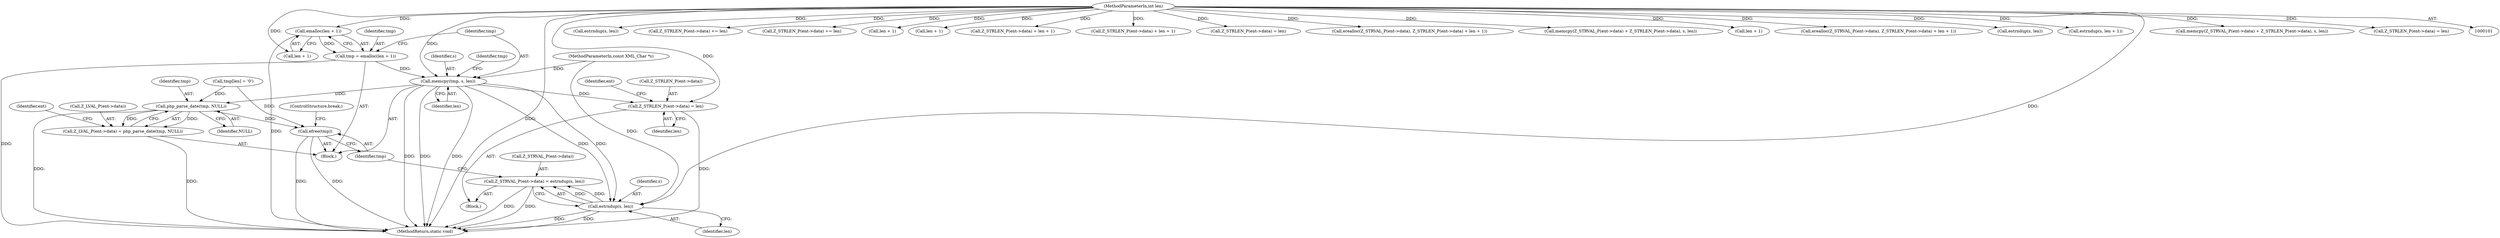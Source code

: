 digraph "0_php-src_a44c89e8af7c2410f4bfc5e097be2a5d0639a60c?w=1@API" {
"1000374" [label="(Call,emalloc(len + 1))"];
"1000104" [label="(MethodParameterIn,int len)"];
"1000372" [label="(Call,tmp = emalloc(len + 1))"];
"1000378" [label="(Call,memcpy(tmp, s, len))"];
"1000392" [label="(Call,php_parse_date(tmp, NULL))"];
"1000387" [label="(Call,Z_LVAL_P(ent->data) = php_parse_date(tmp, NULL))"];
"1000424" [label="(Call,efree(tmp))"];
"1000410" [label="(Call,Z_STRLEN_P(ent->data) = len)"];
"1000421" [label="(Call,estrndup(s, len))"];
"1000416" [label="(Call,Z_STRVAL_P(ent->data) = estrndup(s, len))"];
"1000154" [label="(Call,estrndup(s, len))"];
"1000379" [label="(Identifier,tmp)"];
"1000399" [label="(Identifier,ent)"];
"1000269" [label="(Call,Z_STRLEN_P(ent->data) += len)"];
"1000372" [label="(Call,tmp = emalloc(len + 1))"];
"1000195" [label="(Call,Z_STRLEN_P(ent->data) += len)"];
"1000254" [label="(Call,len + 1)"];
"1000234" [label="(Call,len + 1)"];
"1000429" [label="(MethodReturn,static void)"];
"1000175" [label="(Call,Z_STRLEN_P(ent->data) + len + 1)"];
"1000380" [label="(Identifier,s)"];
"1000416" [label="(Call,Z_STRVAL_P(ent->data) = estrndup(s, len))"];
"1000387" [label="(Call,Z_LVAL_P(ent->data) = php_parse_date(tmp, NULL))"];
"1000249" [label="(Call,Z_STRLEN_P(ent->data) + len + 1)"];
"1000426" [label="(ControlStructure,break;)"];
"1000373" [label="(Identifier,tmp)"];
"1000294" [label="(Call,Z_STRLEN_P(ent->data) = len)"];
"1000394" [label="(Identifier,NULL)"];
"1000422" [label="(Identifier,s)"];
"1000170" [label="(Call,erealloc(Z_STRVAL_P(ent->data), Z_STRLEN_P(ent->data) + len + 1))"];
"1000419" [label="(Identifier,ent)"];
"1000257" [label="(Call,memcpy(Z_STRVAL_P(ent->data) + Z_STRLEN_P(ent->data), s, len))"];
"1000411" [label="(Call,Z_STRLEN_P(ent->data))"];
"1000423" [label="(Identifier,len)"];
"1000180" [label="(Call,len + 1)"];
"1000378" [label="(Call,memcpy(tmp, s, len))"];
"1000244" [label="(Call,erealloc(Z_STRVAL_P(ent->data), Z_STRLEN_P(ent->data) + len + 1))"];
"1000374" [label="(Call,emalloc(len + 1))"];
"1000410" [label="(Call,Z_STRLEN_P(ent->data) = len)"];
"1000104" [label="(MethodParameterIn,int len)"];
"1000305" [label="(Call,estrndup(s, len))"];
"1000388" [label="(Call,Z_LVAL_P(ent->data))"];
"1000425" [label="(Identifier,tmp)"];
"1000424" [label="(Call,efree(tmp))"];
"1000232" [label="(Call,estrndup(s, len + 1))"];
"1000382" [label="(Call,tmp[len] = '\0')"];
"1000381" [label="(Identifier,len)"];
"1000392" [label="(Call,php_parse_date(tmp, NULL))"];
"1000384" [label="(Identifier,tmp)"];
"1000370" [label="(Block,)"];
"1000393" [label="(Identifier,tmp)"];
"1000375" [label="(Call,len + 1)"];
"1000103" [label="(MethodParameterIn,const XML_Char *s)"];
"1000183" [label="(Call,memcpy(Z_STRVAL_P(ent->data) + Z_STRLEN_P(ent->data), s, len))"];
"1000157" [label="(Call,Z_STRLEN_P(ent->data) = len)"];
"1000417" [label="(Call,Z_STRVAL_P(ent->data))"];
"1000415" [label="(Identifier,len)"];
"1000421" [label="(Call,estrndup(s, len))"];
"1000403" [label="(Block,)"];
"1000374" -> "1000372"  [label="AST: "];
"1000374" -> "1000375"  [label="CFG: "];
"1000375" -> "1000374"  [label="AST: "];
"1000372" -> "1000374"  [label="CFG: "];
"1000374" -> "1000429"  [label="DDG: "];
"1000374" -> "1000372"  [label="DDG: "];
"1000104" -> "1000374"  [label="DDG: "];
"1000104" -> "1000101"  [label="AST: "];
"1000104" -> "1000429"  [label="DDG: "];
"1000104" -> "1000154"  [label="DDG: "];
"1000104" -> "1000157"  [label="DDG: "];
"1000104" -> "1000170"  [label="DDG: "];
"1000104" -> "1000175"  [label="DDG: "];
"1000104" -> "1000180"  [label="DDG: "];
"1000104" -> "1000183"  [label="DDG: "];
"1000104" -> "1000195"  [label="DDG: "];
"1000104" -> "1000232"  [label="DDG: "];
"1000104" -> "1000234"  [label="DDG: "];
"1000104" -> "1000244"  [label="DDG: "];
"1000104" -> "1000249"  [label="DDG: "];
"1000104" -> "1000254"  [label="DDG: "];
"1000104" -> "1000257"  [label="DDG: "];
"1000104" -> "1000269"  [label="DDG: "];
"1000104" -> "1000294"  [label="DDG: "];
"1000104" -> "1000305"  [label="DDG: "];
"1000104" -> "1000375"  [label="DDG: "];
"1000104" -> "1000378"  [label="DDG: "];
"1000104" -> "1000410"  [label="DDG: "];
"1000104" -> "1000421"  [label="DDG: "];
"1000372" -> "1000370"  [label="AST: "];
"1000373" -> "1000372"  [label="AST: "];
"1000379" -> "1000372"  [label="CFG: "];
"1000372" -> "1000429"  [label="DDG: "];
"1000372" -> "1000378"  [label="DDG: "];
"1000378" -> "1000370"  [label="AST: "];
"1000378" -> "1000381"  [label="CFG: "];
"1000379" -> "1000378"  [label="AST: "];
"1000380" -> "1000378"  [label="AST: "];
"1000381" -> "1000378"  [label="AST: "];
"1000384" -> "1000378"  [label="CFG: "];
"1000378" -> "1000429"  [label="DDG: "];
"1000378" -> "1000429"  [label="DDG: "];
"1000378" -> "1000429"  [label="DDG: "];
"1000103" -> "1000378"  [label="DDG: "];
"1000378" -> "1000392"  [label="DDG: "];
"1000378" -> "1000410"  [label="DDG: "];
"1000378" -> "1000421"  [label="DDG: "];
"1000378" -> "1000421"  [label="DDG: "];
"1000392" -> "1000387"  [label="AST: "];
"1000392" -> "1000394"  [label="CFG: "];
"1000393" -> "1000392"  [label="AST: "];
"1000394" -> "1000392"  [label="AST: "];
"1000387" -> "1000392"  [label="CFG: "];
"1000392" -> "1000429"  [label="DDG: "];
"1000392" -> "1000387"  [label="DDG: "];
"1000392" -> "1000387"  [label="DDG: "];
"1000382" -> "1000392"  [label="DDG: "];
"1000392" -> "1000424"  [label="DDG: "];
"1000387" -> "1000370"  [label="AST: "];
"1000388" -> "1000387"  [label="AST: "];
"1000399" -> "1000387"  [label="CFG: "];
"1000387" -> "1000429"  [label="DDG: "];
"1000424" -> "1000370"  [label="AST: "];
"1000424" -> "1000425"  [label="CFG: "];
"1000425" -> "1000424"  [label="AST: "];
"1000426" -> "1000424"  [label="CFG: "];
"1000424" -> "1000429"  [label="DDG: "];
"1000424" -> "1000429"  [label="DDG: "];
"1000382" -> "1000424"  [label="DDG: "];
"1000410" -> "1000403"  [label="AST: "];
"1000410" -> "1000415"  [label="CFG: "];
"1000411" -> "1000410"  [label="AST: "];
"1000415" -> "1000410"  [label="AST: "];
"1000419" -> "1000410"  [label="CFG: "];
"1000410" -> "1000429"  [label="DDG: "];
"1000421" -> "1000416"  [label="AST: "];
"1000421" -> "1000423"  [label="CFG: "];
"1000422" -> "1000421"  [label="AST: "];
"1000423" -> "1000421"  [label="AST: "];
"1000416" -> "1000421"  [label="CFG: "];
"1000421" -> "1000429"  [label="DDG: "];
"1000421" -> "1000429"  [label="DDG: "];
"1000421" -> "1000416"  [label="DDG: "];
"1000421" -> "1000416"  [label="DDG: "];
"1000103" -> "1000421"  [label="DDG: "];
"1000416" -> "1000403"  [label="AST: "];
"1000417" -> "1000416"  [label="AST: "];
"1000425" -> "1000416"  [label="CFG: "];
"1000416" -> "1000429"  [label="DDG: "];
"1000416" -> "1000429"  [label="DDG: "];
}
